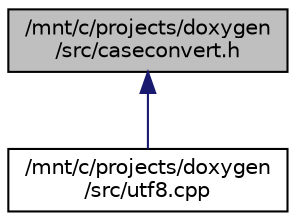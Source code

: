 digraph "/mnt/c/projects/doxygen/src/caseconvert.h"
{
 // LATEX_PDF_SIZE
  edge [fontname="Helvetica",fontsize="10",labelfontname="Helvetica",labelfontsize="10"];
  node [fontname="Helvetica",fontsize="10",shape=record];
  Node1 [label="/mnt/c/projects/doxygen\l/src/caseconvert.h",height=0.2,width=0.4,color="black", fillcolor="grey75", style="filled", fontcolor="black",tooltip=" "];
  Node1 -> Node2 [dir="back",color="midnightblue",fontsize="10",style="solid",fontname="Helvetica"];
  Node2 [label="/mnt/c/projects/doxygen\l/src/utf8.cpp",height=0.2,width=0.4,color="black", fillcolor="white", style="filled",URL="$utf8_8cpp.html",tooltip=" "];
}
